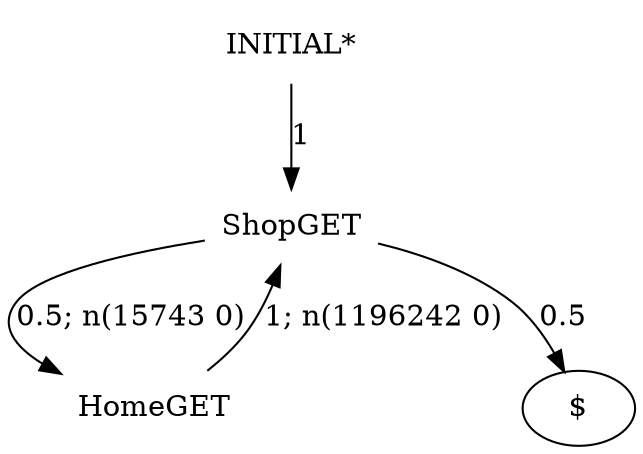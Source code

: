 digraph G {
"INITIAL*" [label="INITIAL*",shape=none];
"ShopGET" [label="ShopGET",shape=none];
"HomeGET" [label="HomeGET",shape=none];
"INITIAL*"->"ShopGET" [style=solid,label="1"];
"ShopGET"->"HomeGET" [style=solid,label="0.5; n(15743 0)"];
"ShopGET"->"$" [style=solid,label="0.5"];
"HomeGET"->"ShopGET" [style=solid,label="1; n(1196242 0)"];
}
